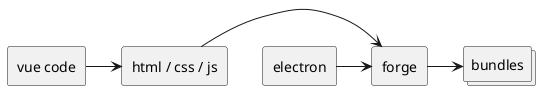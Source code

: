 @startuml
agent "vue code"
agent "html / css / js"
agent "electron"
agent "forge"
collections "bundles"


"vue code" -> "html / css / js"

"html / css / js" -> "forge"
"electron" -> "forge"

"forge" -> "bundles"
@enduml

